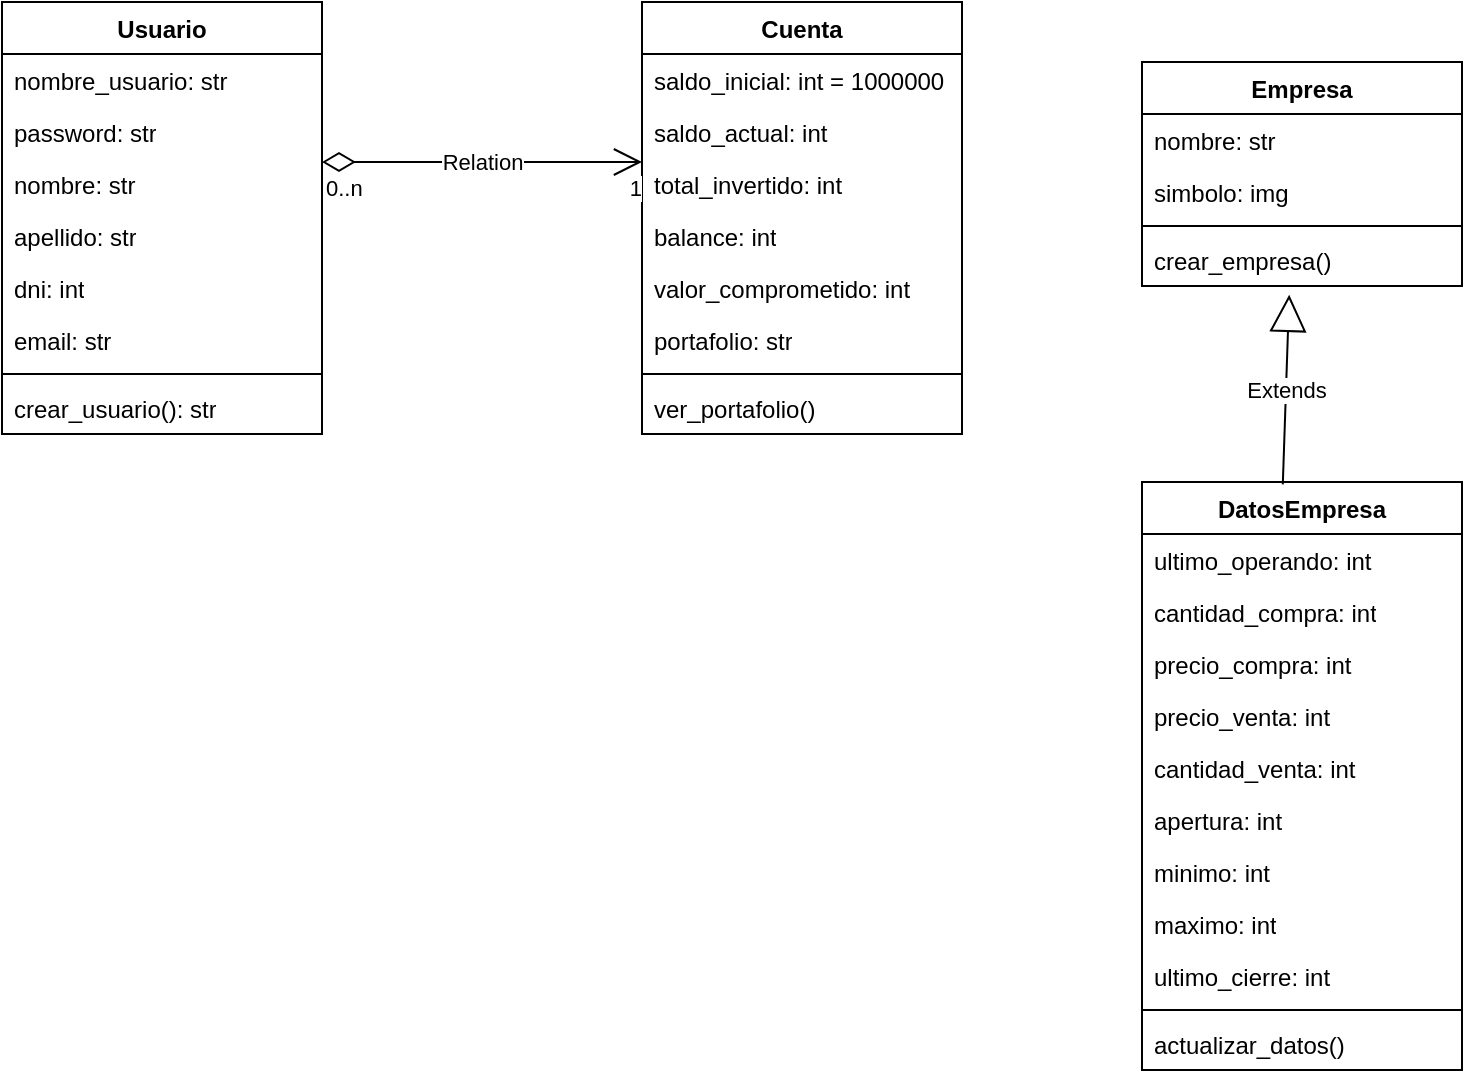 <mxfile version="24.4.9" type="github">
  <diagram name="Página-1" id="w4vzpkg-VQuRRWwITc6f">
    <mxGraphModel dx="1002" dy="535" grid="1" gridSize="10" guides="1" tooltips="1" connect="1" arrows="1" fold="1" page="1" pageScale="1" pageWidth="827" pageHeight="1169" math="0" shadow="0">
      <root>
        <mxCell id="0" />
        <mxCell id="1" parent="0" />
        <mxCell id="cqMi0qsgDWvDMRp_0ypC-1" value="Usuario" style="swimlane;fontStyle=1;align=center;verticalAlign=top;childLayout=stackLayout;horizontal=1;startSize=26;horizontalStack=0;resizeParent=1;resizeParentMax=0;resizeLast=0;collapsible=1;marginBottom=0;whiteSpace=wrap;html=1;" vertex="1" parent="1">
          <mxGeometry x="20" y="10" width="160" height="216" as="geometry" />
        </mxCell>
        <mxCell id="cqMi0qsgDWvDMRp_0ypC-2" value="nombre_usuario: str" style="text;strokeColor=none;fillColor=none;align=left;verticalAlign=top;spacingLeft=4;spacingRight=4;overflow=hidden;rotatable=0;points=[[0,0.5],[1,0.5]];portConstraint=eastwest;whiteSpace=wrap;html=1;" vertex="1" parent="cqMi0qsgDWvDMRp_0ypC-1">
          <mxGeometry y="26" width="160" height="26" as="geometry" />
        </mxCell>
        <mxCell id="cqMi0qsgDWvDMRp_0ypC-5" value="password: str" style="text;strokeColor=none;fillColor=none;align=left;verticalAlign=top;spacingLeft=4;spacingRight=4;overflow=hidden;rotatable=0;points=[[0,0.5],[1,0.5]];portConstraint=eastwest;whiteSpace=wrap;html=1;" vertex="1" parent="cqMi0qsgDWvDMRp_0ypC-1">
          <mxGeometry y="52" width="160" height="26" as="geometry" />
        </mxCell>
        <mxCell id="cqMi0qsgDWvDMRp_0ypC-6" value="nombre: str" style="text;strokeColor=none;fillColor=none;align=left;verticalAlign=top;spacingLeft=4;spacingRight=4;overflow=hidden;rotatable=0;points=[[0,0.5],[1,0.5]];portConstraint=eastwest;whiteSpace=wrap;html=1;" vertex="1" parent="cqMi0qsgDWvDMRp_0ypC-1">
          <mxGeometry y="78" width="160" height="26" as="geometry" />
        </mxCell>
        <mxCell id="cqMi0qsgDWvDMRp_0ypC-7" value="apellido: str" style="text;strokeColor=none;fillColor=none;align=left;verticalAlign=top;spacingLeft=4;spacingRight=4;overflow=hidden;rotatable=0;points=[[0,0.5],[1,0.5]];portConstraint=eastwest;whiteSpace=wrap;html=1;" vertex="1" parent="cqMi0qsgDWvDMRp_0ypC-1">
          <mxGeometry y="104" width="160" height="26" as="geometry" />
        </mxCell>
        <mxCell id="cqMi0qsgDWvDMRp_0ypC-8" value="dni: int" style="text;strokeColor=none;fillColor=none;align=left;verticalAlign=top;spacingLeft=4;spacingRight=4;overflow=hidden;rotatable=0;points=[[0,0.5],[1,0.5]];portConstraint=eastwest;whiteSpace=wrap;html=1;" vertex="1" parent="cqMi0qsgDWvDMRp_0ypC-1">
          <mxGeometry y="130" width="160" height="26" as="geometry" />
        </mxCell>
        <mxCell id="cqMi0qsgDWvDMRp_0ypC-9" value="email: str" style="text;strokeColor=none;fillColor=none;align=left;verticalAlign=top;spacingLeft=4;spacingRight=4;overflow=hidden;rotatable=0;points=[[0,0.5],[1,0.5]];portConstraint=eastwest;whiteSpace=wrap;html=1;" vertex="1" parent="cqMi0qsgDWvDMRp_0ypC-1">
          <mxGeometry y="156" width="160" height="26" as="geometry" />
        </mxCell>
        <mxCell id="cqMi0qsgDWvDMRp_0ypC-3" value="" style="line;strokeWidth=1;fillColor=none;align=left;verticalAlign=middle;spacingTop=-1;spacingLeft=3;spacingRight=3;rotatable=0;labelPosition=right;points=[];portConstraint=eastwest;strokeColor=inherit;" vertex="1" parent="cqMi0qsgDWvDMRp_0ypC-1">
          <mxGeometry y="182" width="160" height="8" as="geometry" />
        </mxCell>
        <mxCell id="cqMi0qsgDWvDMRp_0ypC-4" value="crear_usuario(): str" style="text;strokeColor=none;fillColor=none;align=left;verticalAlign=top;spacingLeft=4;spacingRight=4;overflow=hidden;rotatable=0;points=[[0,0.5],[1,0.5]];portConstraint=eastwest;whiteSpace=wrap;html=1;" vertex="1" parent="cqMi0qsgDWvDMRp_0ypC-1">
          <mxGeometry y="190" width="160" height="26" as="geometry" />
        </mxCell>
        <mxCell id="cqMi0qsgDWvDMRp_0ypC-12" value="Cuenta" style="swimlane;fontStyle=1;align=center;verticalAlign=top;childLayout=stackLayout;horizontal=1;startSize=26;horizontalStack=0;resizeParent=1;resizeParentMax=0;resizeLast=0;collapsible=1;marginBottom=0;whiteSpace=wrap;html=1;" vertex="1" parent="1">
          <mxGeometry x="340" y="10" width="160" height="216" as="geometry" />
        </mxCell>
        <mxCell id="cqMi0qsgDWvDMRp_0ypC-13" value="saldo_inicial: int = 1000000" style="text;strokeColor=none;fillColor=none;align=left;verticalAlign=top;spacingLeft=4;spacingRight=4;overflow=hidden;rotatable=0;points=[[0,0.5],[1,0.5]];portConstraint=eastwest;whiteSpace=wrap;html=1;" vertex="1" parent="cqMi0qsgDWvDMRp_0ypC-12">
          <mxGeometry y="26" width="160" height="26" as="geometry" />
        </mxCell>
        <mxCell id="cqMi0qsgDWvDMRp_0ypC-19" value="saldo_actual: int" style="text;strokeColor=none;fillColor=none;align=left;verticalAlign=top;spacingLeft=4;spacingRight=4;overflow=hidden;rotatable=0;points=[[0,0.5],[1,0.5]];portConstraint=eastwest;whiteSpace=wrap;html=1;" vertex="1" parent="cqMi0qsgDWvDMRp_0ypC-12">
          <mxGeometry y="52" width="160" height="26" as="geometry" />
        </mxCell>
        <mxCell id="cqMi0qsgDWvDMRp_0ypC-20" value="total_invertido: int" style="text;strokeColor=none;fillColor=none;align=left;verticalAlign=top;spacingLeft=4;spacingRight=4;overflow=hidden;rotatable=0;points=[[0,0.5],[1,0.5]];portConstraint=eastwest;whiteSpace=wrap;html=1;" vertex="1" parent="cqMi0qsgDWvDMRp_0ypC-12">
          <mxGeometry y="78" width="160" height="26" as="geometry" />
        </mxCell>
        <mxCell id="cqMi0qsgDWvDMRp_0ypC-21" value="balance: int" style="text;strokeColor=none;fillColor=none;align=left;verticalAlign=top;spacingLeft=4;spacingRight=4;overflow=hidden;rotatable=0;points=[[0,0.5],[1,0.5]];portConstraint=eastwest;whiteSpace=wrap;html=1;" vertex="1" parent="cqMi0qsgDWvDMRp_0ypC-12">
          <mxGeometry y="104" width="160" height="26" as="geometry" />
        </mxCell>
        <mxCell id="cqMi0qsgDWvDMRp_0ypC-22" value="valor_comprometido: int" style="text;strokeColor=none;fillColor=none;align=left;verticalAlign=top;spacingLeft=4;spacingRight=4;overflow=hidden;rotatable=0;points=[[0,0.5],[1,0.5]];portConstraint=eastwest;whiteSpace=wrap;html=1;" vertex="1" parent="cqMi0qsgDWvDMRp_0ypC-12">
          <mxGeometry y="130" width="160" height="26" as="geometry" />
        </mxCell>
        <mxCell id="cqMi0qsgDWvDMRp_0ypC-23" value="portafolio: str" style="text;strokeColor=none;fillColor=none;align=left;verticalAlign=top;spacingLeft=4;spacingRight=4;overflow=hidden;rotatable=0;points=[[0,0.5],[1,0.5]];portConstraint=eastwest;whiteSpace=wrap;html=1;" vertex="1" parent="cqMi0qsgDWvDMRp_0ypC-12">
          <mxGeometry y="156" width="160" height="26" as="geometry" />
        </mxCell>
        <mxCell id="cqMi0qsgDWvDMRp_0ypC-14" value="" style="line;strokeWidth=1;fillColor=none;align=left;verticalAlign=middle;spacingTop=-1;spacingLeft=3;spacingRight=3;rotatable=0;labelPosition=right;points=[];portConstraint=eastwest;strokeColor=inherit;" vertex="1" parent="cqMi0qsgDWvDMRp_0ypC-12">
          <mxGeometry y="182" width="160" height="8" as="geometry" />
        </mxCell>
        <mxCell id="cqMi0qsgDWvDMRp_0ypC-25" value="ver_portafolio()" style="text;strokeColor=none;fillColor=none;align=left;verticalAlign=top;spacingLeft=4;spacingRight=4;overflow=hidden;rotatable=0;points=[[0,0.5],[1,0.5]];portConstraint=eastwest;whiteSpace=wrap;html=1;" vertex="1" parent="cqMi0qsgDWvDMRp_0ypC-12">
          <mxGeometry y="190" width="160" height="26" as="geometry" />
        </mxCell>
        <mxCell id="cqMi0qsgDWvDMRp_0ypC-18" style="edgeStyle=orthogonalEdgeStyle;rounded=0;orthogonalLoop=1;jettySize=auto;html=1;exitX=1;exitY=0.5;exitDx=0;exitDy=0;" edge="1" parent="cqMi0qsgDWvDMRp_0ypC-12" source="cqMi0qsgDWvDMRp_0ypC-13" target="cqMi0qsgDWvDMRp_0ypC-13">
          <mxGeometry relative="1" as="geometry" />
        </mxCell>
        <mxCell id="cqMi0qsgDWvDMRp_0ypC-31" value="Relation" style="endArrow=open;html=1;endSize=12;startArrow=diamondThin;startSize=14;startFill=0;edgeStyle=orthogonalEdgeStyle;rounded=0;" edge="1" parent="1">
          <mxGeometry relative="1" as="geometry">
            <mxPoint x="180" y="90" as="sourcePoint" />
            <mxPoint x="340" y="90" as="targetPoint" />
          </mxGeometry>
        </mxCell>
        <mxCell id="cqMi0qsgDWvDMRp_0ypC-32" value="0..n" style="edgeLabel;resizable=0;html=1;align=left;verticalAlign=top;" connectable="0" vertex="1" parent="cqMi0qsgDWvDMRp_0ypC-31">
          <mxGeometry x="-1" relative="1" as="geometry" />
        </mxCell>
        <mxCell id="cqMi0qsgDWvDMRp_0ypC-33" value="1" style="edgeLabel;resizable=0;html=1;align=right;verticalAlign=top;" connectable="0" vertex="1" parent="cqMi0qsgDWvDMRp_0ypC-31">
          <mxGeometry x="1" relative="1" as="geometry" />
        </mxCell>
        <mxCell id="cqMi0qsgDWvDMRp_0ypC-34" value="Empresa" style="swimlane;fontStyle=1;align=center;verticalAlign=top;childLayout=stackLayout;horizontal=1;startSize=26;horizontalStack=0;resizeParent=1;resizeParentMax=0;resizeLast=0;collapsible=1;marginBottom=0;whiteSpace=wrap;html=1;" vertex="1" parent="1">
          <mxGeometry x="590" y="40" width="160" height="112" as="geometry" />
        </mxCell>
        <mxCell id="cqMi0qsgDWvDMRp_0ypC-35" value="nombre: str" style="text;strokeColor=none;fillColor=none;align=left;verticalAlign=top;spacingLeft=4;spacingRight=4;overflow=hidden;rotatable=0;points=[[0,0.5],[1,0.5]];portConstraint=eastwest;whiteSpace=wrap;html=1;" vertex="1" parent="cqMi0qsgDWvDMRp_0ypC-34">
          <mxGeometry y="26" width="160" height="26" as="geometry" />
        </mxCell>
        <mxCell id="cqMi0qsgDWvDMRp_0ypC-38" value="simbolo: img" style="text;strokeColor=none;fillColor=none;align=left;verticalAlign=top;spacingLeft=4;spacingRight=4;overflow=hidden;rotatable=0;points=[[0,0.5],[1,0.5]];portConstraint=eastwest;whiteSpace=wrap;html=1;" vertex="1" parent="cqMi0qsgDWvDMRp_0ypC-34">
          <mxGeometry y="52" width="160" height="26" as="geometry" />
        </mxCell>
        <mxCell id="cqMi0qsgDWvDMRp_0ypC-36" value="" style="line;strokeWidth=1;fillColor=none;align=left;verticalAlign=middle;spacingTop=-1;spacingLeft=3;spacingRight=3;rotatable=0;labelPosition=right;points=[];portConstraint=eastwest;strokeColor=inherit;" vertex="1" parent="cqMi0qsgDWvDMRp_0ypC-34">
          <mxGeometry y="78" width="160" height="8" as="geometry" />
        </mxCell>
        <mxCell id="cqMi0qsgDWvDMRp_0ypC-37" value="crear_empresa()" style="text;strokeColor=none;fillColor=none;align=left;verticalAlign=top;spacingLeft=4;spacingRight=4;overflow=hidden;rotatable=0;points=[[0,0.5],[1,0.5]];portConstraint=eastwest;whiteSpace=wrap;html=1;" vertex="1" parent="cqMi0qsgDWvDMRp_0ypC-34">
          <mxGeometry y="86" width="160" height="26" as="geometry" />
        </mxCell>
        <mxCell id="cqMi0qsgDWvDMRp_0ypC-39" value="DatosEmpresa" style="swimlane;fontStyle=1;align=center;verticalAlign=top;childLayout=stackLayout;horizontal=1;startSize=26;horizontalStack=0;resizeParent=1;resizeParentMax=0;resizeLast=0;collapsible=1;marginBottom=0;whiteSpace=wrap;html=1;" vertex="1" parent="1">
          <mxGeometry x="590" y="250" width="160" height="294" as="geometry" />
        </mxCell>
        <mxCell id="cqMi0qsgDWvDMRp_0ypC-40" value="ultimo_operando: int" style="text;strokeColor=none;fillColor=none;align=left;verticalAlign=top;spacingLeft=4;spacingRight=4;overflow=hidden;rotatable=0;points=[[0,0.5],[1,0.5]];portConstraint=eastwest;whiteSpace=wrap;html=1;" vertex="1" parent="cqMi0qsgDWvDMRp_0ypC-39">
          <mxGeometry y="26" width="160" height="26" as="geometry" />
        </mxCell>
        <mxCell id="cqMi0qsgDWvDMRp_0ypC-43" value="cantidad_compra: int" style="text;strokeColor=none;fillColor=none;align=left;verticalAlign=top;spacingLeft=4;spacingRight=4;overflow=hidden;rotatable=0;points=[[0,0.5],[1,0.5]];portConstraint=eastwest;whiteSpace=wrap;html=1;" vertex="1" parent="cqMi0qsgDWvDMRp_0ypC-39">
          <mxGeometry y="52" width="160" height="26" as="geometry" />
        </mxCell>
        <mxCell id="cqMi0qsgDWvDMRp_0ypC-44" value="precio_compra: int" style="text;strokeColor=none;fillColor=none;align=left;verticalAlign=top;spacingLeft=4;spacingRight=4;overflow=hidden;rotatable=0;points=[[0,0.5],[1,0.5]];portConstraint=eastwest;whiteSpace=wrap;html=1;" vertex="1" parent="cqMi0qsgDWvDMRp_0ypC-39">
          <mxGeometry y="78" width="160" height="26" as="geometry" />
        </mxCell>
        <mxCell id="cqMi0qsgDWvDMRp_0ypC-45" value="precio_venta: int" style="text;strokeColor=none;fillColor=none;align=left;verticalAlign=top;spacingLeft=4;spacingRight=4;overflow=hidden;rotatable=0;points=[[0,0.5],[1,0.5]];portConstraint=eastwest;whiteSpace=wrap;html=1;" vertex="1" parent="cqMi0qsgDWvDMRp_0ypC-39">
          <mxGeometry y="104" width="160" height="26" as="geometry" />
        </mxCell>
        <mxCell id="cqMi0qsgDWvDMRp_0ypC-46" value="cantidad_venta: int" style="text;strokeColor=none;fillColor=none;align=left;verticalAlign=top;spacingLeft=4;spacingRight=4;overflow=hidden;rotatable=0;points=[[0,0.5],[1,0.5]];portConstraint=eastwest;whiteSpace=wrap;html=1;" vertex="1" parent="cqMi0qsgDWvDMRp_0ypC-39">
          <mxGeometry y="130" width="160" height="26" as="geometry" />
        </mxCell>
        <mxCell id="cqMi0qsgDWvDMRp_0ypC-47" value="apertura: int" style="text;strokeColor=none;fillColor=none;align=left;verticalAlign=top;spacingLeft=4;spacingRight=4;overflow=hidden;rotatable=0;points=[[0,0.5],[1,0.5]];portConstraint=eastwest;whiteSpace=wrap;html=1;" vertex="1" parent="cqMi0qsgDWvDMRp_0ypC-39">
          <mxGeometry y="156" width="160" height="26" as="geometry" />
        </mxCell>
        <mxCell id="cqMi0qsgDWvDMRp_0ypC-49" value="minimo: int" style="text;strokeColor=none;fillColor=none;align=left;verticalAlign=top;spacingLeft=4;spacingRight=4;overflow=hidden;rotatable=0;points=[[0,0.5],[1,0.5]];portConstraint=eastwest;whiteSpace=wrap;html=1;" vertex="1" parent="cqMi0qsgDWvDMRp_0ypC-39">
          <mxGeometry y="182" width="160" height="26" as="geometry" />
        </mxCell>
        <mxCell id="cqMi0qsgDWvDMRp_0ypC-50" value="maximo: int" style="text;strokeColor=none;fillColor=none;align=left;verticalAlign=top;spacingLeft=4;spacingRight=4;overflow=hidden;rotatable=0;points=[[0,0.5],[1,0.5]];portConstraint=eastwest;whiteSpace=wrap;html=1;" vertex="1" parent="cqMi0qsgDWvDMRp_0ypC-39">
          <mxGeometry y="208" width="160" height="26" as="geometry" />
        </mxCell>
        <mxCell id="cqMi0qsgDWvDMRp_0ypC-48" value="ultimo_cierre: int" style="text;strokeColor=none;fillColor=none;align=left;verticalAlign=top;spacingLeft=4;spacingRight=4;overflow=hidden;rotatable=0;points=[[0,0.5],[1,0.5]];portConstraint=eastwest;whiteSpace=wrap;html=1;" vertex="1" parent="cqMi0qsgDWvDMRp_0ypC-39">
          <mxGeometry y="234" width="160" height="26" as="geometry" />
        </mxCell>
        <mxCell id="cqMi0qsgDWvDMRp_0ypC-41" value="" style="line;strokeWidth=1;fillColor=none;align=left;verticalAlign=middle;spacingTop=-1;spacingLeft=3;spacingRight=3;rotatable=0;labelPosition=right;points=[];portConstraint=eastwest;strokeColor=inherit;" vertex="1" parent="cqMi0qsgDWvDMRp_0ypC-39">
          <mxGeometry y="260" width="160" height="8" as="geometry" />
        </mxCell>
        <mxCell id="cqMi0qsgDWvDMRp_0ypC-42" value="actualizar_datos()" style="text;strokeColor=none;fillColor=none;align=left;verticalAlign=top;spacingLeft=4;spacingRight=4;overflow=hidden;rotatable=0;points=[[0,0.5],[1,0.5]];portConstraint=eastwest;whiteSpace=wrap;html=1;" vertex="1" parent="cqMi0qsgDWvDMRp_0ypC-39">
          <mxGeometry y="268" width="160" height="26" as="geometry" />
        </mxCell>
        <mxCell id="cqMi0qsgDWvDMRp_0ypC-55" value="Extends" style="endArrow=block;endSize=16;endFill=0;html=1;rounded=0;exitX=0.44;exitY=0.004;exitDx=0;exitDy=0;exitPerimeter=0;entryX=0.46;entryY=1.169;entryDx=0;entryDy=0;entryPerimeter=0;" edge="1" parent="1" source="cqMi0qsgDWvDMRp_0ypC-39" target="cqMi0qsgDWvDMRp_0ypC-37">
          <mxGeometry width="160" relative="1" as="geometry">
            <mxPoint x="590" y="180" as="sourcePoint" />
            <mxPoint x="750" y="180" as="targetPoint" />
          </mxGeometry>
        </mxCell>
      </root>
    </mxGraphModel>
  </diagram>
</mxfile>
